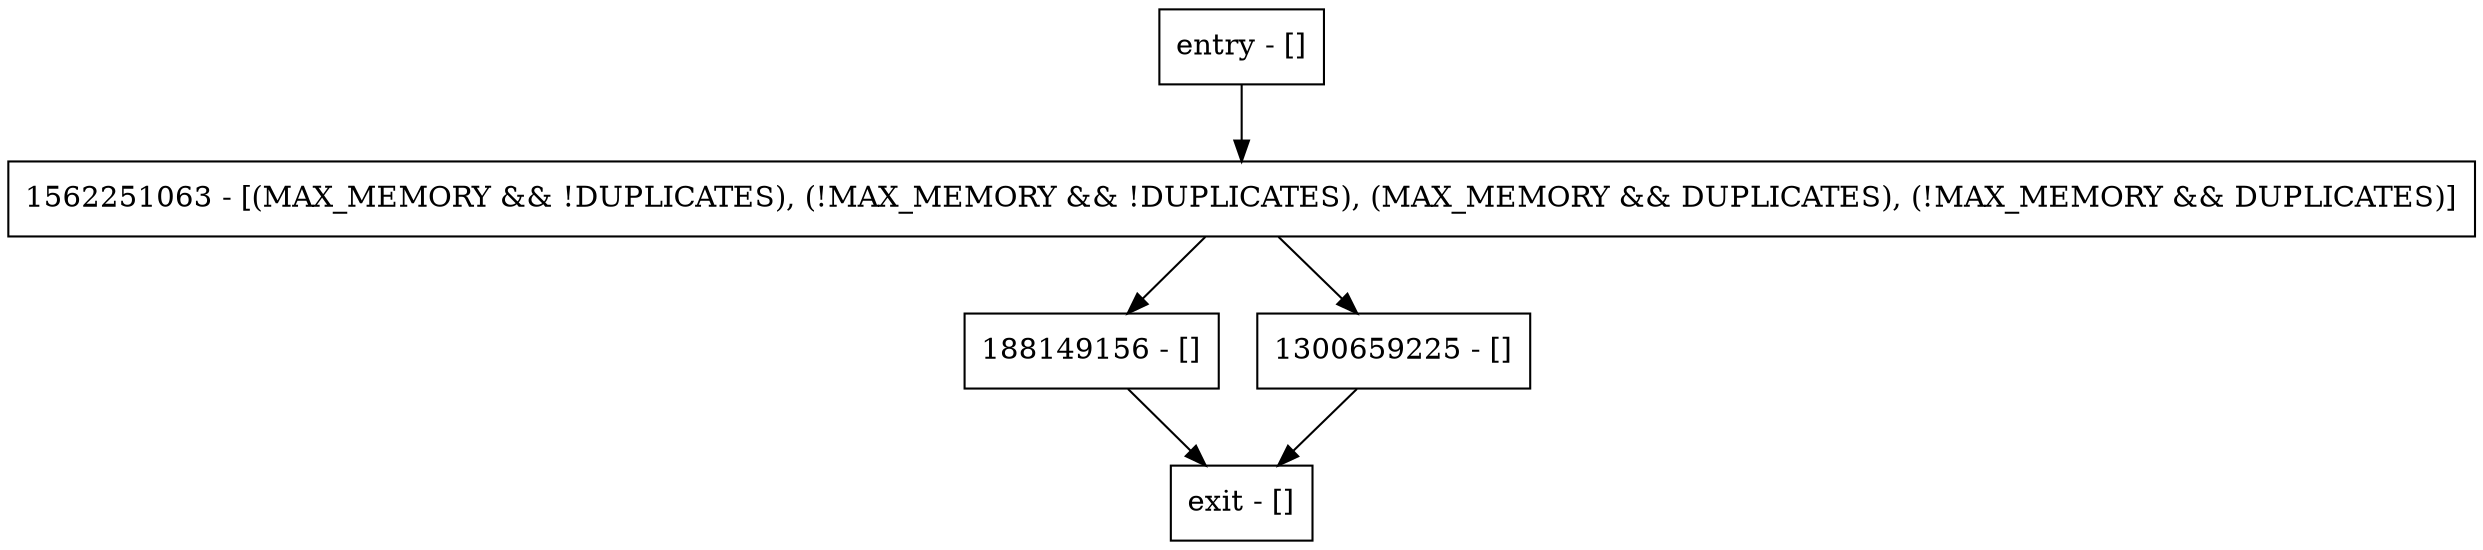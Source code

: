 digraph assertState {
node [shape=record];
entry [label="entry - []"];
exit [label="exit - []"];
188149156 [label="188149156 - []"];
1300659225 [label="1300659225 - []"];
1562251063 [label="1562251063 - [(MAX_MEMORY && !DUPLICATES), (!MAX_MEMORY && !DUPLICATES), (MAX_MEMORY && DUPLICATES), (!MAX_MEMORY && DUPLICATES)]"];
entry;
exit;
entry -> 1562251063;
188149156 -> exit;
1300659225 -> exit;
1562251063 -> 188149156;
1562251063 -> 1300659225;
}

